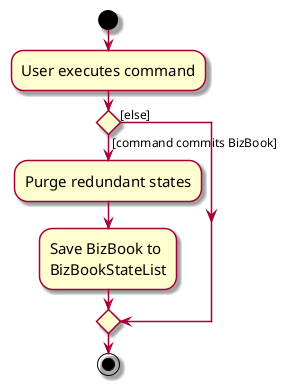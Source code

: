 @startuml
skin rose
skinparam ActivityFontSize 15
skinparam ArrowFontSize 12
start
:User executes command;

'Since the beta syntax does not support placing the condition outside the
'diamond we place it as the true branch instead.

if () then ([command commits BizBook])
    :Purge redundant states;
    :Save BizBook to
    BizBookStateList;
else ([else])
endif
stop
@enduml
